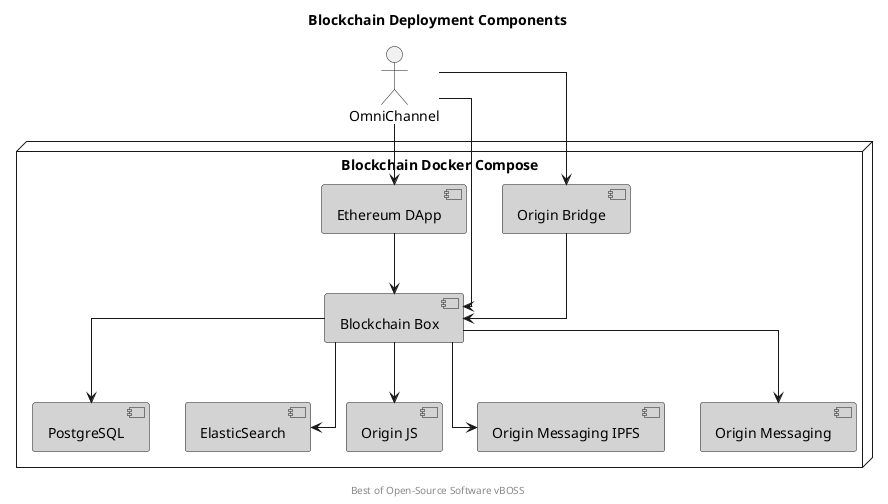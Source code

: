 @startuml

Title: Blockchain Deployment Components

skinparam componentStyle uml2
skinparam linetype ortho

actor OmniChannel

node "Blockchain Docker Compose" {
  component "Blockchain Box"        as blockchainbox       #lightgrey
  component "Origin Bridge"         as originbridge        #lightgrey
  component "PostgreSQL"            as psql                #lightgrey
  component "ElasticSearch"         as elasticsearch       #lightgrey
  component "Origin JS"             as originjs            #lightgrey
  component "Origin Messaging IPFS" as originmessagingipfs #lightgrey
  component "Origin Messaging"      as originmessaging     #lightgrey
  component "Ethereum DApp"         as origindapp          #lightgrey
}

OmniChannel --> blockchainbox
OmniChannel --> originbridge
OmniChannel --> origindapp

originbridge  --> blockchainbox
blockchainbox --> psql
blockchainbox --> elasticsearch
blockchainbox --> originjs
blockchainbox --> originmessagingipfs
blockchainbox --> originmessaging
origindapp    --> blockchainbox

center footer Best of Open-Source Software vBOSS

@enduml